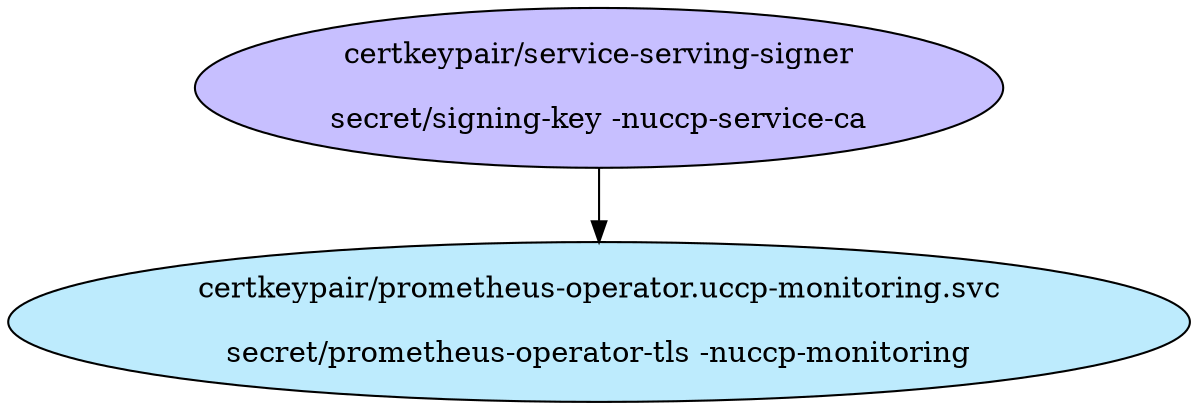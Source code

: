 digraph "Local Certificate" {
  // Node definitions.
  1 [
    label="certkeypair/service-serving-signer\n\nsecret/signing-key -nuccp-service-ca\n"
    style=filled
    fillcolor="#c7bfff"
  ];
  40 [
    label="certkeypair/prometheus-operator.uccp-monitoring.svc\n\nsecret/prometheus-operator-tls -nuccp-monitoring\n"
    style=filled
    fillcolor="#bdebfd"
  ];

  // Edge definitions.
  1 -> 40;
}